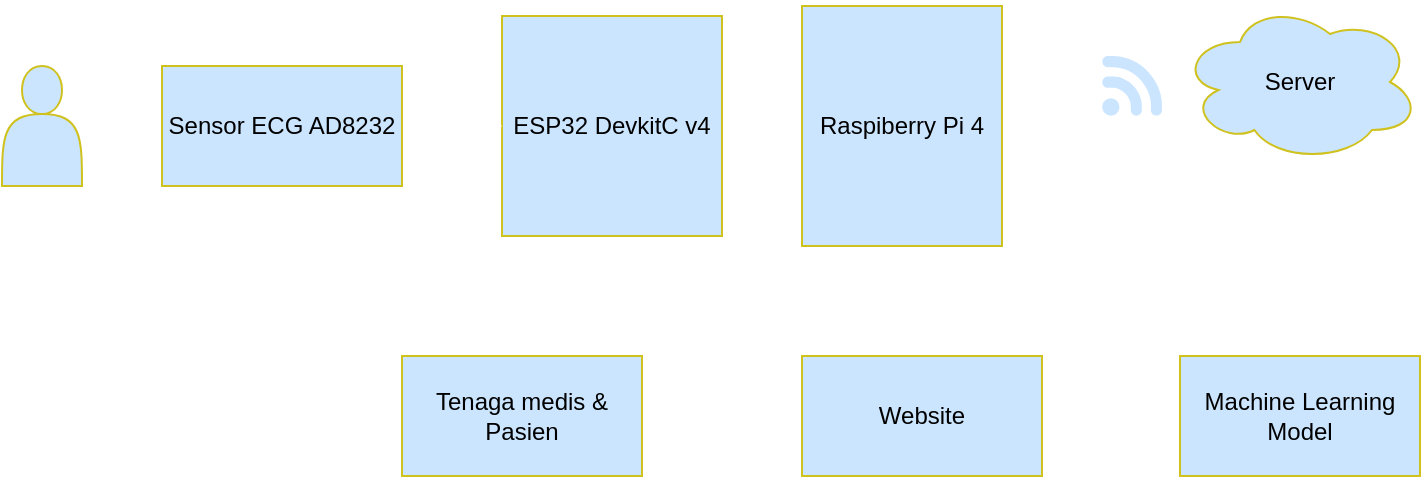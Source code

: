 <mxfile version="24.7.17">
  <diagram name="Page-1" id="X5kkt-1Uw8HMqpeyCltf">
    <mxGraphModel dx="1050" dy="605" grid="1" gridSize="10" guides="1" tooltips="1" connect="1" arrows="1" fold="1" page="1" pageScale="1" pageWidth="850" pageHeight="1100" math="0" shadow="0">
      <root>
        <mxCell id="0" />
        <mxCell id="1" parent="0" />
        <mxCell id="gpQCHV6DBLv3gwkT8zsI-15" value="" style="edgeStyle=orthogonalEdgeStyle;rounded=0;orthogonalLoop=1;jettySize=auto;html=1;strokeColor=#FFFFFF;" edge="1" parent="1" source="gpQCHV6DBLv3gwkT8zsI-1">
          <mxGeometry relative="1" as="geometry">
            <mxPoint x="140" y="235" as="targetPoint" />
          </mxGeometry>
        </mxCell>
        <mxCell id="gpQCHV6DBLv3gwkT8zsI-22" value="" style="edgeStyle=orthogonalEdgeStyle;rounded=0;orthogonalLoop=1;jettySize=auto;html=1;strokeColor=#FFFFFF;" edge="1" parent="1" source="gpQCHV6DBLv3gwkT8zsI-1" target="gpQCHV6DBLv3gwkT8zsI-21">
          <mxGeometry relative="1" as="geometry" />
        </mxCell>
        <mxCell id="gpQCHV6DBLv3gwkT8zsI-1" value="" style="shape=actor;whiteSpace=wrap;html=1;strokeColor=#CFC21F;fillColor=#cce5ff;" vertex="1" parent="1">
          <mxGeometry x="60" y="205" width="40" height="60" as="geometry" />
        </mxCell>
        <mxCell id="gpQCHV6DBLv3gwkT8zsI-5" value="" style="edgeStyle=orthogonalEdgeStyle;rounded=0;orthogonalLoop=1;jettySize=auto;html=1;strokeColor=#FFFFFF;" edge="1" parent="1" source="gpQCHV6DBLv3gwkT8zsI-2" target="gpQCHV6DBLv3gwkT8zsI-4">
          <mxGeometry relative="1" as="geometry" />
        </mxCell>
        <mxCell id="gpQCHV6DBLv3gwkT8zsI-2" value="ESP32 DevkitC v4" style="rounded=0;whiteSpace=wrap;html=1;fillColor=#cce5ff;strokeColor=#CFC21F;" vertex="1" parent="1">
          <mxGeometry x="310" y="180" width="110" height="110" as="geometry" />
        </mxCell>
        <mxCell id="gpQCHV6DBLv3gwkT8zsI-7" value="" style="edgeStyle=orthogonalEdgeStyle;rounded=0;orthogonalLoop=1;jettySize=auto;html=1;strokeColor=#FFFFFF;" edge="1" parent="1" source="gpQCHV6DBLv3gwkT8zsI-4" target="gpQCHV6DBLv3gwkT8zsI-6">
          <mxGeometry relative="1" as="geometry" />
        </mxCell>
        <mxCell id="gpQCHV6DBLv3gwkT8zsI-4" value="Raspiberry Pi 4 " style="rounded=0;whiteSpace=wrap;html=1;fillColor=#cce5ff;strokeColor=#CFC21F;" vertex="1" parent="1">
          <mxGeometry x="460" y="175" width="100" height="120" as="geometry" />
        </mxCell>
        <mxCell id="gpQCHV6DBLv3gwkT8zsI-6" value="" style="points=[[0.005,0.09,0],[0.08,0,0],[0.76,0.25,0],[1,0.92,0],[0.91,0.995,0],[0.57,0.995,0],[0.045,0.955,0],[0.005,0.43,0]];verticalLabelPosition=bottom;sketch=0;html=1;verticalAlign=top;aspect=fixed;align=center;pointerEvents=1;shape=mxgraph.cisco19.3g_4g_indicator;fillColor=#cce5ff;strokeColor=#CFC21F;" vertex="1" parent="1">
          <mxGeometry x="610" y="200" width="30" height="30" as="geometry" />
        </mxCell>
        <mxCell id="gpQCHV6DBLv3gwkT8zsI-11" value="" style="edgeStyle=orthogonalEdgeStyle;rounded=0;orthogonalLoop=1;jettySize=auto;html=1;strokeColor=#FFFFFF;" edge="1" parent="1" source="gpQCHV6DBLv3gwkT8zsI-9" target="gpQCHV6DBLv3gwkT8zsI-10">
          <mxGeometry relative="1" as="geometry" />
        </mxCell>
        <mxCell id="gpQCHV6DBLv3gwkT8zsI-9" value="Server" style="ellipse;shape=cloud;whiteSpace=wrap;html=1;fillColor=#cce5ff;strokeColor=#CFC21F;" vertex="1" parent="1">
          <mxGeometry x="649" y="173" width="120" height="80" as="geometry" />
        </mxCell>
        <mxCell id="gpQCHV6DBLv3gwkT8zsI-18" value="" style="edgeStyle=orthogonalEdgeStyle;rounded=0;orthogonalLoop=1;jettySize=auto;html=1;strokeColor=#FFFFFF;" edge="1" parent="1" source="gpQCHV6DBLv3gwkT8zsI-10" target="gpQCHV6DBLv3gwkT8zsI-17">
          <mxGeometry relative="1" as="geometry" />
        </mxCell>
        <mxCell id="gpQCHV6DBLv3gwkT8zsI-10" value="Machine Learning Model" style="whiteSpace=wrap;html=1;strokeColor=#CFC21F;fillColor=#cce5ff;" vertex="1" parent="1">
          <mxGeometry x="649" y="350" width="120" height="60" as="geometry" />
        </mxCell>
        <mxCell id="gpQCHV6DBLv3gwkT8zsI-16" value="" style="edgeStyle=orthogonalEdgeStyle;rounded=0;orthogonalLoop=1;jettySize=auto;html=1;strokeColor=#FFFFFF;" edge="1" parent="1" target="gpQCHV6DBLv3gwkT8zsI-2">
          <mxGeometry relative="1" as="geometry">
            <mxPoint x="260" y="235" as="sourcePoint" />
          </mxGeometry>
        </mxCell>
        <mxCell id="gpQCHV6DBLv3gwkT8zsI-20" value="" style="edgeStyle=orthogonalEdgeStyle;rounded=0;orthogonalLoop=1;jettySize=auto;html=1;strokeColor=#FFFFFF;" edge="1" parent="1" source="gpQCHV6DBLv3gwkT8zsI-17" target="gpQCHV6DBLv3gwkT8zsI-19">
          <mxGeometry relative="1" as="geometry" />
        </mxCell>
        <mxCell id="gpQCHV6DBLv3gwkT8zsI-17" value="Website" style="whiteSpace=wrap;html=1;fillColor=#cce5ff;strokeColor=#CFC21F;" vertex="1" parent="1">
          <mxGeometry x="460" y="350" width="120" height="60" as="geometry" />
        </mxCell>
        <mxCell id="gpQCHV6DBLv3gwkT8zsI-19" value="Tenaga medis &amp;amp; Pasien" style="whiteSpace=wrap;html=1;fillColor=#cce5ff;strokeColor=#CFC21F;" vertex="1" parent="1">
          <mxGeometry x="260" y="350" width="120" height="60" as="geometry" />
        </mxCell>
        <mxCell id="gpQCHV6DBLv3gwkT8zsI-23" value="" style="edgeStyle=orthogonalEdgeStyle;rounded=0;orthogonalLoop=1;jettySize=auto;html=1;strokeColor=#FFFFFF;" edge="1" parent="1" source="gpQCHV6DBLv3gwkT8zsI-21" target="gpQCHV6DBLv3gwkT8zsI-2">
          <mxGeometry relative="1" as="geometry" />
        </mxCell>
        <mxCell id="gpQCHV6DBLv3gwkT8zsI-21" value="Sensor ECG AD8232" style="whiteSpace=wrap;html=1;fillColor=#cce5ff;strokeColor=#CFC21F;" vertex="1" parent="1">
          <mxGeometry x="140" y="205" width="120" height="60" as="geometry" />
        </mxCell>
      </root>
    </mxGraphModel>
  </diagram>
</mxfile>
